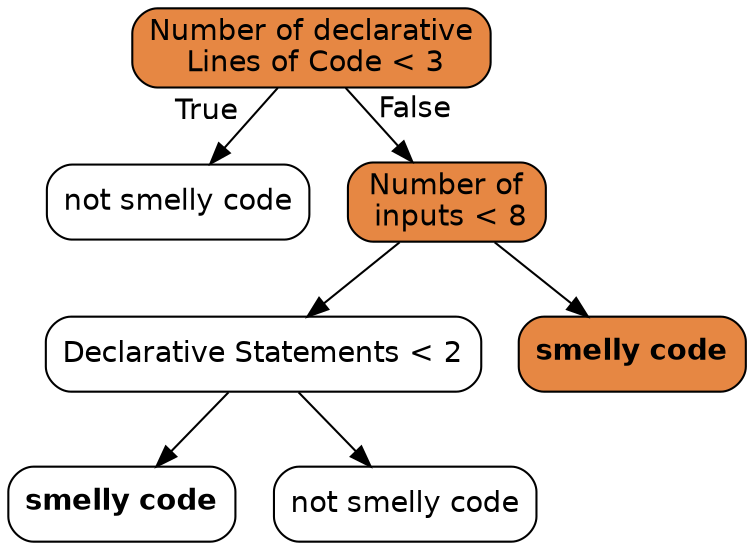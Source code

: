 digraph Tree {
node [color="black", fontname=helvetica, shape=box,  style="filled, rounded", fillcolor="#FFFFFF"];
edge [fontname=helvetica];
0 [label=<Number of declarative<br/> Lines of Code &lt; 3>, fillcolor="#e68743"];
1 [label=<not smelly code>];
0 -> 1  [headlabel="True", labelangle=45, labeldistance="2.5"];
2 [label=<Number of<br/> inputs &lt; 8>, fillcolor="#e68743"];
0 -> 2  [headlabel="False", labelangle="-45", labeldistance="2.5"];
3 [label=<Declarative Statements &lt; 2>];
2 -> 3;
5 [label=<<b>smelly code</b>>];
3 -> 5;
6 [label=<not smelly code>];
3 -> 6;
4 [label=<<b>smelly code</b>>, fillcolor="#e68743"];
2 -> 4;
}

